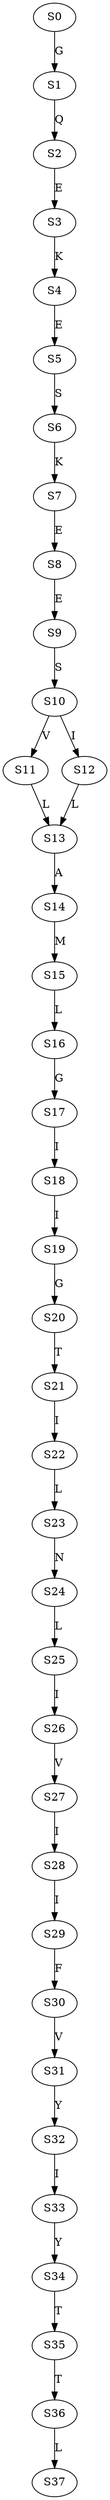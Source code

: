 strict digraph  {
	S0 -> S1 [ label = G ];
	S1 -> S2 [ label = Q ];
	S2 -> S3 [ label = E ];
	S3 -> S4 [ label = K ];
	S4 -> S5 [ label = E ];
	S5 -> S6 [ label = S ];
	S6 -> S7 [ label = K ];
	S7 -> S8 [ label = E ];
	S8 -> S9 [ label = E ];
	S9 -> S10 [ label = S ];
	S10 -> S11 [ label = V ];
	S10 -> S12 [ label = I ];
	S11 -> S13 [ label = L ];
	S12 -> S13 [ label = L ];
	S13 -> S14 [ label = A ];
	S14 -> S15 [ label = M ];
	S15 -> S16 [ label = L ];
	S16 -> S17 [ label = G ];
	S17 -> S18 [ label = I ];
	S18 -> S19 [ label = I ];
	S19 -> S20 [ label = G ];
	S20 -> S21 [ label = T ];
	S21 -> S22 [ label = I ];
	S22 -> S23 [ label = L ];
	S23 -> S24 [ label = N ];
	S24 -> S25 [ label = L ];
	S25 -> S26 [ label = I ];
	S26 -> S27 [ label = V ];
	S27 -> S28 [ label = I ];
	S28 -> S29 [ label = I ];
	S29 -> S30 [ label = F ];
	S30 -> S31 [ label = V ];
	S31 -> S32 [ label = Y ];
	S32 -> S33 [ label = I ];
	S33 -> S34 [ label = Y ];
	S34 -> S35 [ label = T ];
	S35 -> S36 [ label = T ];
	S36 -> S37 [ label = L ];
}
